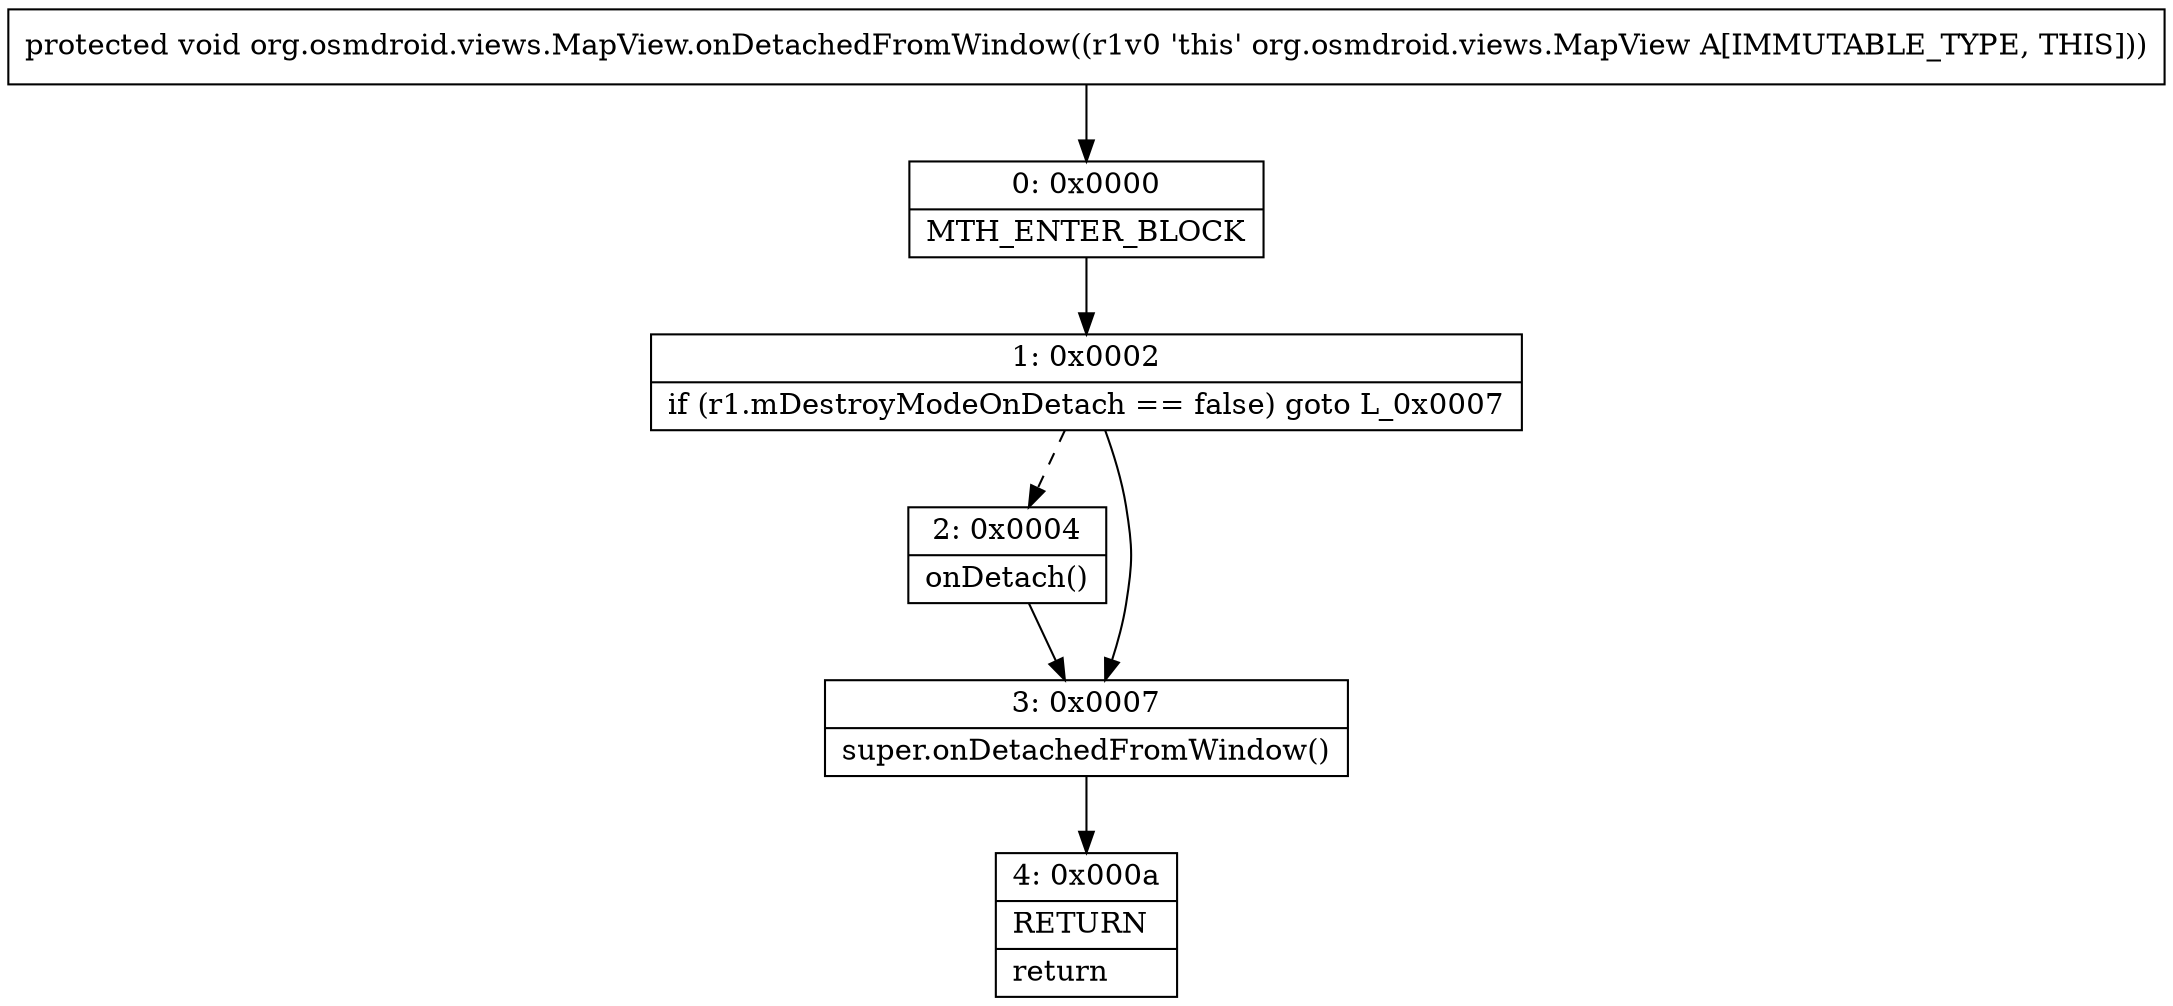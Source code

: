 digraph "CFG fororg.osmdroid.views.MapView.onDetachedFromWindow()V" {
Node_0 [shape=record,label="{0\:\ 0x0000|MTH_ENTER_BLOCK\l}"];
Node_1 [shape=record,label="{1\:\ 0x0002|if (r1.mDestroyModeOnDetach == false) goto L_0x0007\l}"];
Node_2 [shape=record,label="{2\:\ 0x0004|onDetach()\l}"];
Node_3 [shape=record,label="{3\:\ 0x0007|super.onDetachedFromWindow()\l}"];
Node_4 [shape=record,label="{4\:\ 0x000a|RETURN\l|return\l}"];
MethodNode[shape=record,label="{protected void org.osmdroid.views.MapView.onDetachedFromWindow((r1v0 'this' org.osmdroid.views.MapView A[IMMUTABLE_TYPE, THIS])) }"];
MethodNode -> Node_0;
Node_0 -> Node_1;
Node_1 -> Node_2[style=dashed];
Node_1 -> Node_3;
Node_2 -> Node_3;
Node_3 -> Node_4;
}

